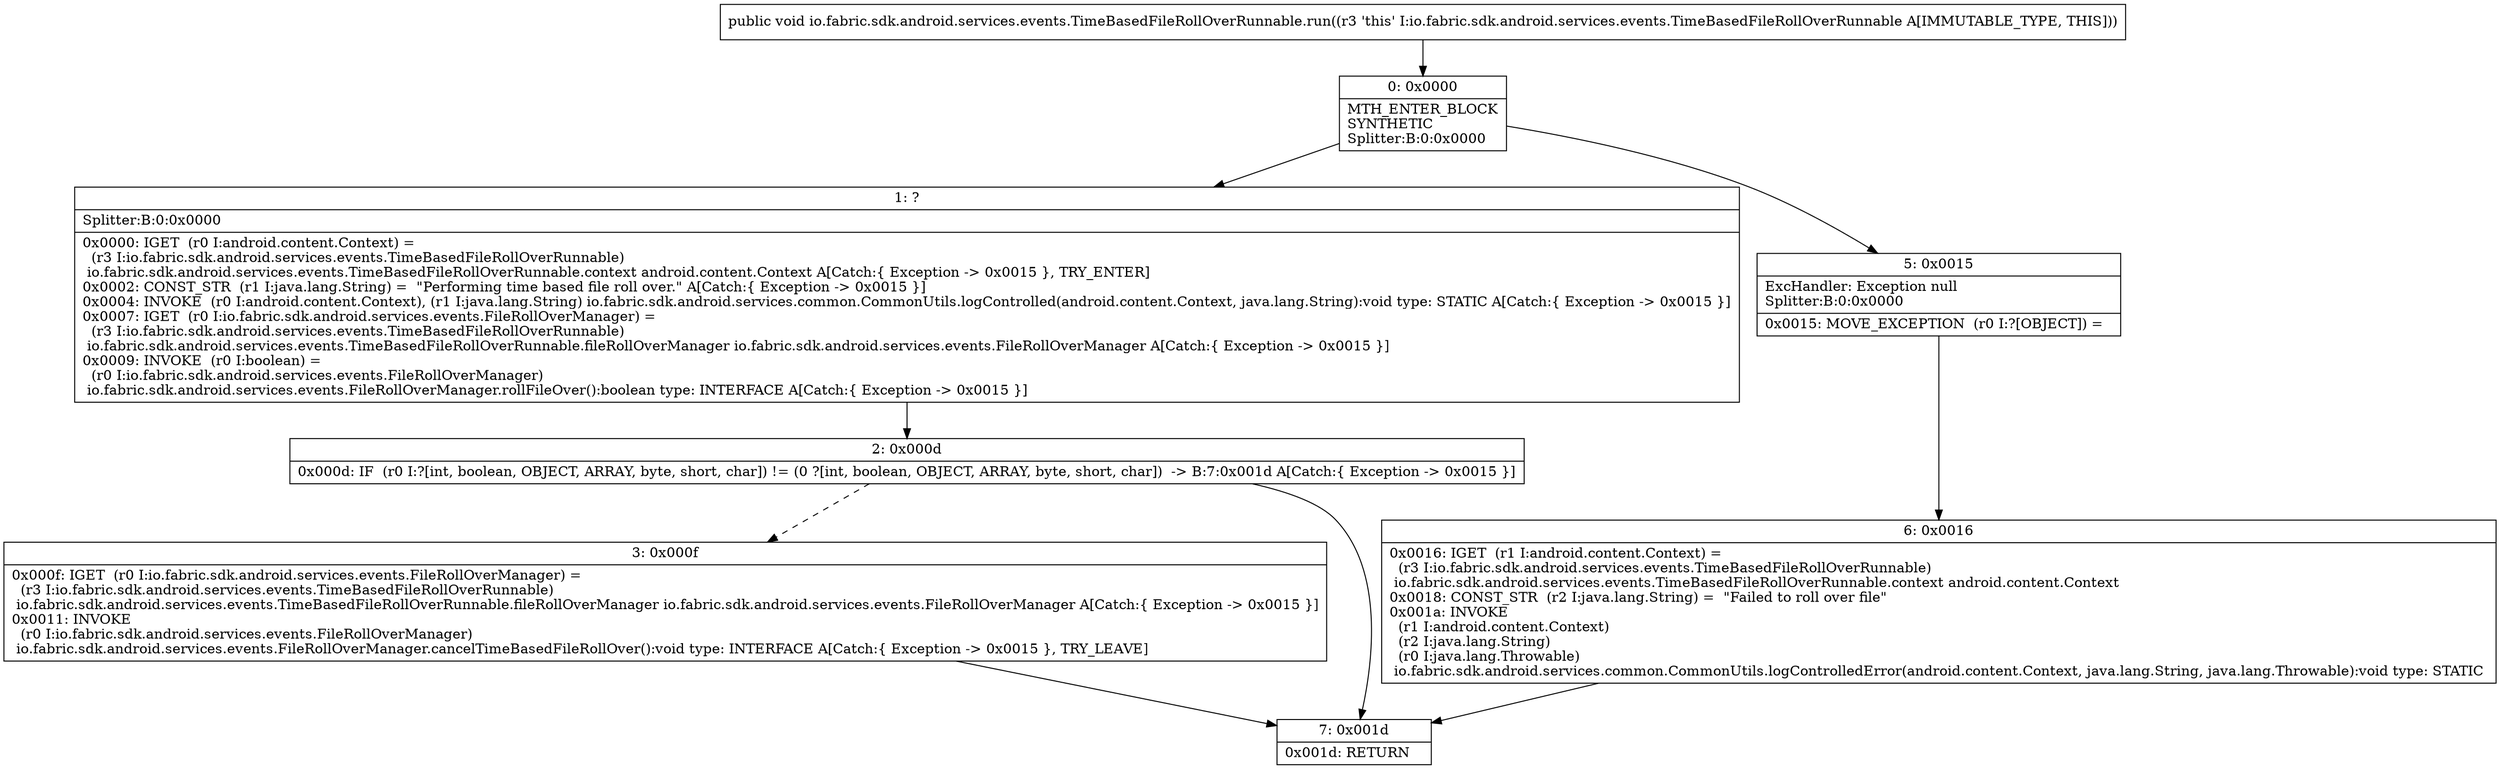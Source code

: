 digraph "CFG forio.fabric.sdk.android.services.events.TimeBasedFileRollOverRunnable.run()V" {
Node_0 [shape=record,label="{0\:\ 0x0000|MTH_ENTER_BLOCK\lSYNTHETIC\lSplitter:B:0:0x0000\l}"];
Node_1 [shape=record,label="{1\:\ ?|Splitter:B:0:0x0000\l|0x0000: IGET  (r0 I:android.content.Context) = \l  (r3 I:io.fabric.sdk.android.services.events.TimeBasedFileRollOverRunnable)\l io.fabric.sdk.android.services.events.TimeBasedFileRollOverRunnable.context android.content.Context A[Catch:\{ Exception \-\> 0x0015 \}, TRY_ENTER]\l0x0002: CONST_STR  (r1 I:java.lang.String) =  \"Performing time based file roll over.\" A[Catch:\{ Exception \-\> 0x0015 \}]\l0x0004: INVOKE  (r0 I:android.content.Context), (r1 I:java.lang.String) io.fabric.sdk.android.services.common.CommonUtils.logControlled(android.content.Context, java.lang.String):void type: STATIC A[Catch:\{ Exception \-\> 0x0015 \}]\l0x0007: IGET  (r0 I:io.fabric.sdk.android.services.events.FileRollOverManager) = \l  (r3 I:io.fabric.sdk.android.services.events.TimeBasedFileRollOverRunnable)\l io.fabric.sdk.android.services.events.TimeBasedFileRollOverRunnable.fileRollOverManager io.fabric.sdk.android.services.events.FileRollOverManager A[Catch:\{ Exception \-\> 0x0015 \}]\l0x0009: INVOKE  (r0 I:boolean) = \l  (r0 I:io.fabric.sdk.android.services.events.FileRollOverManager)\l io.fabric.sdk.android.services.events.FileRollOverManager.rollFileOver():boolean type: INTERFACE A[Catch:\{ Exception \-\> 0x0015 \}]\l}"];
Node_2 [shape=record,label="{2\:\ 0x000d|0x000d: IF  (r0 I:?[int, boolean, OBJECT, ARRAY, byte, short, char]) != (0 ?[int, boolean, OBJECT, ARRAY, byte, short, char])  \-\> B:7:0x001d A[Catch:\{ Exception \-\> 0x0015 \}]\l}"];
Node_3 [shape=record,label="{3\:\ 0x000f|0x000f: IGET  (r0 I:io.fabric.sdk.android.services.events.FileRollOverManager) = \l  (r3 I:io.fabric.sdk.android.services.events.TimeBasedFileRollOverRunnable)\l io.fabric.sdk.android.services.events.TimeBasedFileRollOverRunnable.fileRollOverManager io.fabric.sdk.android.services.events.FileRollOverManager A[Catch:\{ Exception \-\> 0x0015 \}]\l0x0011: INVOKE  \l  (r0 I:io.fabric.sdk.android.services.events.FileRollOverManager)\l io.fabric.sdk.android.services.events.FileRollOverManager.cancelTimeBasedFileRollOver():void type: INTERFACE A[Catch:\{ Exception \-\> 0x0015 \}, TRY_LEAVE]\l}"];
Node_5 [shape=record,label="{5\:\ 0x0015|ExcHandler: Exception null\lSplitter:B:0:0x0000\l|0x0015: MOVE_EXCEPTION  (r0 I:?[OBJECT]) =  \l}"];
Node_6 [shape=record,label="{6\:\ 0x0016|0x0016: IGET  (r1 I:android.content.Context) = \l  (r3 I:io.fabric.sdk.android.services.events.TimeBasedFileRollOverRunnable)\l io.fabric.sdk.android.services.events.TimeBasedFileRollOverRunnable.context android.content.Context \l0x0018: CONST_STR  (r2 I:java.lang.String) =  \"Failed to roll over file\" \l0x001a: INVOKE  \l  (r1 I:android.content.Context)\l  (r2 I:java.lang.String)\l  (r0 I:java.lang.Throwable)\l io.fabric.sdk.android.services.common.CommonUtils.logControlledError(android.content.Context, java.lang.String, java.lang.Throwable):void type: STATIC \l}"];
Node_7 [shape=record,label="{7\:\ 0x001d|0x001d: RETURN   \l}"];
MethodNode[shape=record,label="{public void io.fabric.sdk.android.services.events.TimeBasedFileRollOverRunnable.run((r3 'this' I:io.fabric.sdk.android.services.events.TimeBasedFileRollOverRunnable A[IMMUTABLE_TYPE, THIS])) }"];
MethodNode -> Node_0;
Node_0 -> Node_1;
Node_0 -> Node_5;
Node_1 -> Node_2;
Node_2 -> Node_3[style=dashed];
Node_2 -> Node_7;
Node_3 -> Node_7;
Node_5 -> Node_6;
Node_6 -> Node_7;
}

